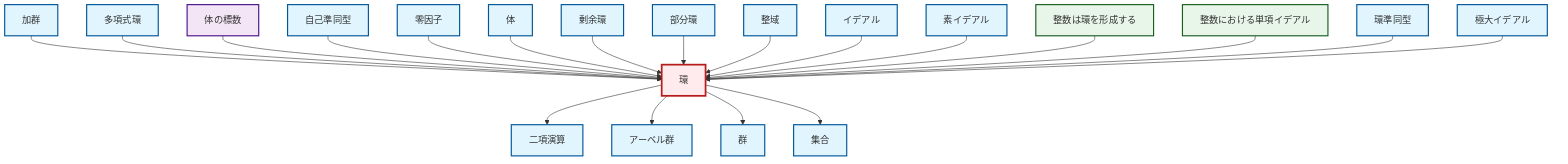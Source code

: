 graph TD
    classDef definition fill:#e1f5fe,stroke:#01579b,stroke-width:2px
    classDef theorem fill:#f3e5f5,stroke:#4a148c,stroke-width:2px
    classDef axiom fill:#fff3e0,stroke:#e65100,stroke-width:2px
    classDef example fill:#e8f5e9,stroke:#1b5e20,stroke-width:2px
    classDef current fill:#ffebee,stroke:#b71c1c,stroke-width:3px
    thm-field-characteristic["体の標数"]:::theorem
    def-subring["部分環"]:::definition
    def-zero-divisor["零因子"]:::definition
    ex-principal-ideal["整数における単項イデアル"]:::example
    def-field["体"]:::definition
    ex-integers-ring["整数は環を形成する"]:::example
    def-set["集合"]:::definition
    def-endomorphism["自己準同型"]:::definition
    def-maximal-ideal["極大イデアル"]:::definition
    def-polynomial-ring["多項式環"]:::definition
    def-group["群"]:::definition
    def-abelian-group["アーベル群"]:::definition
    def-ring-homomorphism["環準同型"]:::definition
    def-ideal["イデアル"]:::definition
    def-module["加群"]:::definition
    def-prime-ideal["素イデアル"]:::definition
    def-quotient-ring["剰余環"]:::definition
    def-ring["環"]:::definition
    def-integral-domain["整域"]:::definition
    def-binary-operation["二項演算"]:::definition
    def-ring --> def-binary-operation
    def-module --> def-ring
    def-ring --> def-abelian-group
    def-polynomial-ring --> def-ring
    thm-field-characteristic --> def-ring
    def-ring --> def-group
    def-endomorphism --> def-ring
    def-zero-divisor --> def-ring
    def-field --> def-ring
    def-quotient-ring --> def-ring
    def-subring --> def-ring
    def-integral-domain --> def-ring
    def-ring --> def-set
    def-ideal --> def-ring
    def-prime-ideal --> def-ring
    ex-integers-ring --> def-ring
    ex-principal-ideal --> def-ring
    def-ring-homomorphism --> def-ring
    def-maximal-ideal --> def-ring
    class def-ring current